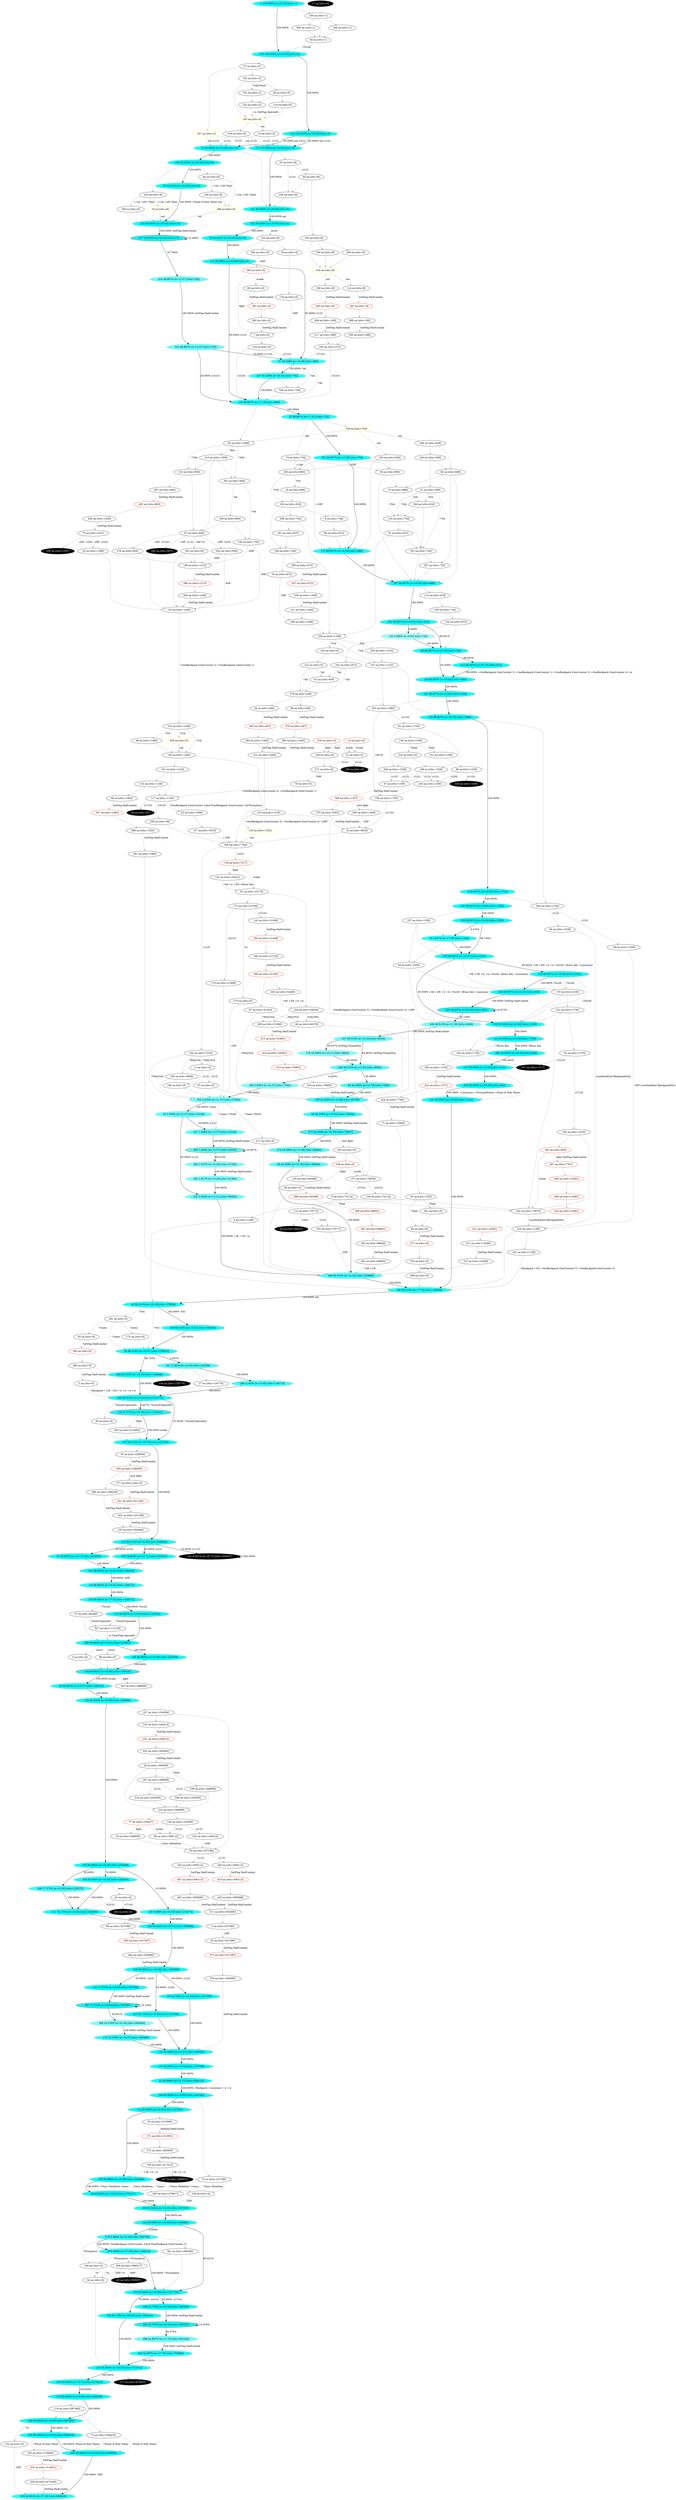 digraph g {
  "A1" [style=filled fillcolor="#00ffff"label="1 100.000% [e=20.00] [stts=1]" color=grey];
  "A2" [style=filled fillcolor="white"label="2 na [stts=0]" ];
  "A3" [style=filled fillcolor="white"label="3 na [stts=537396]" ];
  "A4" [style=filled fillcolor="white"label="4 na [stts=1248]" ];
  "A5" [style=filled fillcolor="white"label="5 na [stts=0]" ];
  "A6" [style=filled fillcolor="white"label="6 na [stts=744]" ];
  "A7" [style=filled fillcolor="white"label="7 na [stts=0]" ];
  "A8" [style=filled fillcolor="#02ffff"label="8 98.897% [e=19.83] [stts=1704]" color=grey];
  "A9" [style=filled fillcolor="white"label="9 na [stts=75114]" ];
  "A10" [style=filled fillcolor="white"label="10 na [stts=268698]" ];
  "A11" [style=filled fillcolor="white"label="11 na [stts=0]" ];
  "A12" [style=filled fillcolor="#03ffff"label="12 85.968% [e=19.75] [stts=509112]" color=grey];
  "A13" [style=filled fillcolor="white"label="13 na [stts=4]" ];
  "A14" [style=filled fillcolor="white"label="14 na [stts=0]" color=red];
  "A15" [style=filled fillcolor="white"label="15 na [stts=888]" ];
  "A16" [style=filled fillcolor="white"label="16 na [stts=1296]" ];
  "A17" [style=filled fillcolor="black"label="17 na [stts=0]" style=filled fontcolor=white];
  "A18" [style=filled fillcolor="white"label="18 na [stts=888]" ];
  "A19" [style=filled fillcolor="white"label="19 na [stts=8]" color=yellow style=filled];
  "A20" [style=filled fillcolor="#03ffff"label="20 48.257% [e=19.71] [stts=254556]" color=grey];
  "A21" [style=filled fillcolor="white"label="21 na [stts=560]" ];
  "A22" [style=filled fillcolor="white"label="22 na [stts=1008]" ];
  "A23" [style=filled fillcolor="#00ffff"label="23 50.000% [e=20.00] [stts=1736]" color=grey];
  "A24" [style=filled fillcolor="white"label="24 na [stts=282840]" ];
  "A25" [style=filled fillcolor="#00ffff"label="25 50.000% [e=20.00] [stts=8]" color=grey];
  "A27" [style=filled fillcolor="white"label="27 na [stts=134774]" ];
  "A28" [style=filled fillcolor="white"label="28 na [stts=0]" ];
  "A29" [style=filled fillcolor="#20ffff"label="29 0.489% [e=17.49] [stts=105916]" color=grey];
  "A30" [style=filled fillcolor="white"label="30 na [stts=0]" ];
  "A31" [style=filled fillcolor="white"label="31 na [stts=0]" ];
  "A32" [style=filled fillcolor="white"label="32 na [stts=6632]" ];
  "A33" [style=filled fillcolor="#1effff"label="33 98.897% [e=17.61] [stts=752]" color=grey];
  "A34" [style=filled fillcolor="white"label="34 na [stts=0]" ];
  "A35" [style=filled fillcolor="#61ffff"label="35 2.056% [e=12.37] [stts=25192]" color=grey];
  "A37" [style=filled fillcolor="white"label="37 na [stts=2]" ];
  "A38" [style=filled fillcolor="white"label="38 na [stts=960]" ];
  "A39" [style=filled fillcolor="#02ffff"label="39 34.745% [e=19.83] [stts=537396]" color=grey];
  "A40" [style=filled fillcolor="#17ffff"label="40 96.514% [e=18.13] [stts=176864]" color=grey];
  "A41" [style=filled fillcolor="white"label="41 na [stts=600]" ];
  "A42" [style=filled fillcolor="black"label="42 na [stts=66431]" style=filled fontcolor=white];
  "A43" [style=filled fillcolor="white"label="43 na [stts=0]" ];
  "A44" [style=filled fillcolor="white"label="44 na [stts=8]" ];
  "A45" [style=filled fillcolor="white"label="45 na [stts=0]" ];
  "A48" [style=filled fillcolor="white"label="48 na [stts=1368]" ];
  "A49" [style=filled fillcolor="#00ffff"label="49 85.968% [e=19.92] [stts=270617]" color=grey];
  "A50" [style=filled fillcolor="white"label="50 na [stts=1376]" ];
  "A51" [style=filled fillcolor="#33ffff"label="51 59.228% [e=15.98] [stts=800]" color=grey];
  "A52" [style=filled fillcolor="white"label="52 na [stts=672]" ];
  "A54" [style=filled fillcolor="white"label="54 na [stts=1352]" ];
  "A55" [style=filled fillcolor="#0effff"label="55 96.514% [e=18.87] [stts=155822]" color=grey];
  "A57" [style=filled fillcolor="white"label="57 na [stts=82048]" ];
  "A58" [style=filled fillcolor="white"label="58 na [stts=0]" ];
  "A59" [style=filled fillcolor="white"label="59 na [stts=537396]" ];
  "A60" [style=filled fillcolor="white"label="60 na [stts=60276]" ];
  "A61" [style=filled fillcolor="white"label="61 na [stts=1704]" ];
  "A63" [style=filled fillcolor="white"label="63 na [stts=8]" ];
  "A64" [style=filled fillcolor="white"label="64 na [stts=1200]" ];
  "A66" [style=filled fillcolor="#12ffff"label="66 86.862% [e=18.57] [stts=249125]" color=grey];
  "A67" [style=filled fillcolor="white"label="67 na [stts=936]" ];
  "A68" [style=filled fillcolor="#0affff"label="68 98.897% [e=19.18] [stts=744]" color=grey];
  "A69" [style=filled fillcolor="#54ffff"label="69 44.459% [e=13.39] [stts=86840]" color=grey];
  "A70" [style=filled fillcolor="white"label="70 na [stts=227296]" ];
  "A71" [style=filled fillcolor="white"label="71 na [stts=12600]" ];
  "A72" [style=filled fillcolor="#00ffff"label="72 50.000% [e=20.00] [stts=8]" color=grey];
  "A73" [style=filled fillcolor="white"label="73 na [stts=558416]" ];
  "A74" [style=filled fillcolor="white"label="74 na [stts=704]" ];
  "A75" [style=filled fillcolor="white"label="75 na [stts=1441]" ];
  "A76" [style=filled fillcolor="#26ffff"label="76 0.267% [e=17.00] [stts=1200]" color=grey];
  "A77" [style=filled fillcolor="white"label="77 na [stts=254557]" color=red];
  "A78" [style=filled fillcolor="#00ffff"label="78 50.000% [e=20.00] [stts=8]" color=yellow];
  "A79" [style=filled fillcolor="white"label="79 na [stts=0]" ];
  "A80" [style=filled fillcolor="white"label="80 na [stts=672]" ];
  "A81" [style=filled fillcolor="white"label="81 na [stts=23176]" ];
  "A82" [style=filled fillcolor="white"label="82 na [stts=608]" ];
  "A83" [style=filled fillcolor="#42ffff"label="83 44.459% [e=14.79] [stts=7500]" color=grey];
  "A84" [style=filled fillcolor="white"label="84 na [stts=1]" ];
  "A85" [style=filled fillcolor="black"label="85 na [stts=358507]" style=filled fontcolor=white];
  "A86" [style=filled fillcolor="white"label="86 na [stts=0]" ];
  "A87" [style=filled fillcolor="white"label="87 na [stts=31344]" ];
  "A91" [style=filled fillcolor="white"label="91 na [stts=672]" ];
  "A92" [style=filled fillcolor="white"label="92 na [stts=1080]" ];
  "A94" [style=filled fillcolor="white"label="94 na [stts=1528]" ];
  "A95" [style=filled fillcolor="white"label="95 na [stts=8]" ];
  "A96" [style=filled fillcolor="white"label="96 na [stts=1200]" ];
  "A97" [style=filled fillcolor="white"label="97 na [stts=0]" ];
  "A98" [style=filled fillcolor="white"label="98 na [stts=509112]" ];
  "A99" [style=filled fillcolor="black"label="99 na [stts=57]" style=filled fontcolor=white];
  "A100" [style=filled fillcolor="#03ffff"label="100 85.084% [e=19.74] [stts=675624]" color=grey];
  "A101" [style=filled fillcolor="white"label="101 na [stts=1152]" ];
  "A102" [style=filled fillcolor="white"label="102 na [stts=8]" ];
  "A103" [style=filled fillcolor="white"label="103 na [stts=240415]" ];
  "A104" [style=filled fillcolor="white"label="104 na [stts=75114]" ];
  "A105" [style=filled fillcolor="white"label="105 na [stts=1736]" ];
  "A106" [style=filled fillcolor="white"label="106 na [stts=864]" ];
  "A107" [style=filled fillcolor="white"label="107 na [stts=254556]" ];
  "A108" [style=filled fillcolor="white"label="108 na [stts=0]" color=red];
  "A109" [style=filled fillcolor="white"label="109 na [stts=417512]" ];
  "A110" [style=filled fillcolor="white"label="110 na [stts=0]" ];
  "A111" [style=filled fillcolor="#11ffff"label="111 78.176% [e=18.64] [stts=268698]" color=grey];
  "A112" [style=filled fillcolor="white"label="112 na [stts=70772]" ];
  "A113" [style=filled fillcolor="white"label="113 na [stts=816]" ];
  "A115" [style=filled fillcolor="#03ffff"label="115 98.897% [e=19.75] [stts=1880]" color=grey];
  "A116" [style=filled fillcolor="#28ffff"label="116 86.862% [e=16.81] [stts=226272]" color=grey];
  "A117" [style=filled fillcolor="white"label="117 na [stts=1140]" ];
  "A118" [style=filled fillcolor="#00ffff"label="118 48.897% [e=19.98] [stts=1052]" color=grey];
  "A119" [style=filled fillcolor="white"label="119 na [stts=597460]" ];
  "A120" [style=filled fillcolor="#23ffff"label="120 98.897% [e=17.19] [stts=800]" color=grey];
  "A121" [style=filled fillcolor="white"label="121 na [stts=1440]" ];
  "A122" [style=filled fillcolor="white"label="122 na [stts=0]" ];
  "A123" [style=filled fillcolor="white"label="123 na [stts=1440]" ];
  "A124" [style=filled fillcolor="#0cffff"label="124 86.862% [e=19.00] [stts=268698]" color=grey];
  "A126" [style=filled fillcolor="#00ffff"label="126 100.000% [e=20.00] [stts=2]" color=yellow];
  "A127" [style=filled fillcolor="#61ffff"label="127 46.515% [e=12.33] [stts=8504]" color=grey];
  "A128" [style=filled fillcolor="white"label="128 na [stts=254556]" ];
  "A129" [style=filled fillcolor="white"label="129 na [stts=1352]" color=yellow style=filled];
  "A130" [style=filled fillcolor="#99ffff"label="130 0.068% [e=8.00] [stts=744]" color=grey];
  "A131" [style=filled fillcolor="#00ffff"label="131 50.000% [e=20.00] [stts=1420]" color=grey];
  "A132" [style=filled fillcolor="white"label="132 na [stts=936]" ];
  "A133" [style=filled fillcolor="#12ffff"label="133 8.307% [e=18.58] [stts=124251]" color=red];
  "A134" [style=filled fillcolor="white"label="134 na [stts=744]" ];
  "A135" [style=filled fillcolor="white"label="135 na [stts=0]" ];
  "A136" [style=filled fillcolor="white"label="136 na [stts=1528]" ];
  "A137" [style=filled fillcolor="#04ffff"label="137 85.968% [e=19.65] [stts=537396]" color=grey];
  "A138" [style=filled fillcolor="white"label="138 na [stts=7217]" color=red];
  "A139" [style=filled fillcolor="white"label="139 na [stts=704]" color=yellow];
  "A140" [style=filled fillcolor="#02ffff"label="140 85.968% [e=19.80] [stts=241502]" color=grey];
  "A141" [style=filled fillcolor="#00ffff"label="141 50.000% [e=20.00] [stts=8]" color=yellow];
  "A142" [style=filled fillcolor="#00ffff"label="142 85.968% [e=19.96] [stts=458382]" color=grey];
  "A144" [style=filled fillcolor="black"label="144 na [stts=134775]" style=filled fontcolor=white];
  "A145" [style=filled fillcolor="white"label="145 na [stts=1292]" ];
  "A146" [style=filled fillcolor="white"label="146 na [stts=0]" ];
  "A148" [style=filled fillcolor="#06ffff"label="148 85.968% [e=19.47] [stts=565680]" color=grey];
  "A149" [style=filled fillcolor="white"label="149 na [stts=8]" ];
  "A150" [style=filled fillcolor="white"label="150 na [stts=816]" ];
  "A151" [style=filled fillcolor="#01ffff"label="151 98.897% [e=19.89] [stts=1528]" color=grey];
  "A152" [style=filled fillcolor="white"label="152 na [stts=10412]" ];
  "A154" [style=filled fillcolor="white"label="154 na [stts=0]" ];
  "A155" [style=filled fillcolor="white"label="155 na [stts=282840]" ];
  "A156" [style=filled fillcolor="white"label="156 na [stts=0]" ];
  "A157" [style=filled fillcolor="white"label="157 na [stts=3016]" ];
  "A158" [style=filled fillcolor="white"label="158 na [stts=1528]" ];
  "A159" [style=filled fillcolor="white"label="159 na [stts=0]" ];
  "A160" [style=filled fillcolor="white"label="160 na [stts=1]" ];
  "A161" [style=filled fillcolor="#4cffff"label="161 3.182% [e=14.03] [stts=145298]" color=grey];
  "A162" [style=filled fillcolor="white"label="162 na [stts=1216]" ];
  "A163" [style=filled fillcolor="#0cffff"label="163 86.862% [e=19.01] [stts=268698]" color=grey];
  "A164" [style=filled fillcolor="white"label="164 na [stts=744]" ];
  "A165" [style=filled fillcolor="white"label="165 na [stts=4]" color=yellow style=filled];
  "A166" [style=filled fillcolor="white"label="166 na [stts=744]" ];
  "A167" [style=filled fillcolor="white"label="167 na [stts=1108]" ];
  "A168" [style=filled fillcolor="white"label="168 na [stts=0]" ];
  "A170" [style=filled fillcolor="white"label="170 na [stts=2100]" ];
  "A171" [style=filled fillcolor="#00ffff"label="171 50.000% [e=20.00] [stts=8]" color=grey];
  "A172" [style=filled fillcolor="white"label="172 na [stts=0]" ];
  "A173" [style=filled fillcolor="white"label="173 na [stts=22764]" ];
  "A174" [style=filled fillcolor="#2affff"label="174 16.478% [e=16.67] [stts=565680]" color=grey];
  "A175" [style=filled fillcolor="#15ffff"label="175 98.897% [e=18.34] [stts=960]" color=grey];
  "A176" [style=filled fillcolor="white"label="176 na [stts=0]" ];
  "A177" [style=filled fillcolor="black"label="177 na [stts=675625]" style=filled fontcolor=white];
  "A178" [style=filled fillcolor="#7effff"label="178 16.298% [e=10.11] [stts=8002]" color=grey];
  "A179" [style=filled fillcolor="white"label="179 na [stts=21408]" ];
  "A180" [style=filled fillcolor="#05ffff"label="180 98.897% [e=19.54] [stts=1680]" color=grey];
  "A181" [style=filled fillcolor="black"label="181 9.651% [e=19.71] [stts=254557]" style=filled fontcolor=white];
  "A182" [style=filled fillcolor="white"label="182 na [stts=2]" ];
  "A183" [style=filled fillcolor="#00ffff"label="183 85.968% [e=19.99] [stts=427728]" color=grey];
  "A184" [style=filled fillcolor="white"label="184 na [stts=1024]" ];
  "A185" [style=filled fillcolor="#1dffff"label="185 96.514% [e=17.70] [stts=186849]" color=yellow style=filled];
  "A186" [style=filled fillcolor="#00ffff"label="186 86.862% [e=19.96] [stts=190918]" color=red];
  "A187" [style=filled fillcolor="white"label="187 na [stts=672]" ];
  "A188" [style=filled fillcolor="white"label="188 na [stts=8]" color=yellow];
  "A189" [style=filled fillcolor="white"label="189 na [stts=1528]" ];
  "A190" [style=filled fillcolor="white"label="190 na [stts=0]" ];
  "A191" [style=filled fillcolor="white"label="191 na [stts=744]" ];
  "A192" [style=filled fillcolor="black"label="192 na [stts=1297]" style=filled fontcolor=white];
  "A194" [style=filled fillcolor="white"label="194 na [stts=1705]" ];
  "A195" [style=filled fillcolor="white"label="195 na [stts=8]" ];
  "A197" [style=filled fillcolor="white"label="197 na [stts=1356]" ];
  "A199" [style=filled fillcolor="#37ffff"label="199 44.459% [e=15.69] [stts=83798]" color=grey];
  "A200" [style=filled fillcolor="#07ffff"label="200 96.514% [e=19.44] [stts=134774]" color=grey];
  "A201" [style=filled fillcolor="white"label="201 na [stts=0]" ];
  "A203" [style=filled fillcolor="white"label="203 na [stts=0]" ];
  "A204" [style=filled fillcolor="#00ffff"label="204 85.968% [e=19.95] [stts=507282]" color=yellow];
  "A205" [style=filled fillcolor="white"label="205 na [stts=1]" ];
  "A206" [style=filled fillcolor="white"label="206 na [stts=656]" ];
  "A207" [style=filled fillcolor="white"label="207 na [stts=268698]" ];
  "A209" [style=filled fillcolor="#39ffff"label="209 17.372% [e=15.50] [stts=226272]" color=grey];
  "A210" [style=filled fillcolor="white"label="210 na [stts=1008]" ];
  "A211" [style=filled fillcolor="#00ffff"label="211 50.000% [e=20.00] [stts=8]" color=grey];
  "A212" [style=filled fillcolor="white"label="212 na [stts=0]" ];
  "A213" [style=filled fillcolor="#10ffff"label="213 48.897% [e=18.74] [stts=672]" color=grey];
  "A214" [style=filled fillcolor="white"label="214 na [stts=1140]" ];
  "A215" [style=filled fillcolor="#02ffff"label="215 85.084% [e=19.84] [stts=636504]" color=grey];
  "A216" [style=filled fillcolor="white"label="216 na [stts=0]" ];
  "A217" [style=filled fillcolor="white"label="217 na [stts=288]" ];
  "A218" [style=filled fillcolor="white"label="218 na [stts=254556]" ];
  "A219" [style=filled fillcolor="white"label="219 na [stts=1188]" ];
  "A220" [style=filled fillcolor="#2cffff"label="220 8.686% [e=16.50] [stts=214174]" color=grey];
  "A221" [style=filled fillcolor="white"label="221 na [stts=1736]" ];
  "A222" [style=filled fillcolor="white"label="222 na [stts=2]" ];
  "A223" [style=filled fillcolor="white"label="223 na [stts=268698]" ];
  "A224" [style=filled fillcolor="white"label="224 na [stts=54924]" ];
  "A225" [style=filled fillcolor="#05ffff"label="225 96.514% [e=19.59] [stts=268698]" color=grey];
  "A226" [style=filled fillcolor="white"label="226 na [stts=608]" ];
  "A227" [style=filled fillcolor="#2cffff"label="227 59.228% [e=16.52] [stts=752]" color=grey];
  "A228" [style=filled fillcolor="#00ffff"label="228 50.000% [e=20.00] [stts=2100]" color=grey];
  "A229" [style=filled fillcolor="#1cffff"label="229 24.907% [e=17.74] [stts=753864]" color=grey];
  "A230" [style=filled fillcolor="white"label="230 na [stts=32400]" ];
  "A231" [style=filled fillcolor="#61ffff"label="231 2.055% [e=12.31] [stts=39262]" color=grey];
  "A232" [style=filled fillcolor="white"label="232 na [stts=672]" ];
  "A234" [style=filled fillcolor="white"label="234 na [stts=1356]" ];
  "A235" [style=filled fillcolor="#05ffff"label="235 85.084% [e=19.57] [stts=714744]" color=grey];
  "A236" [style=filled fillcolor="white"label="236 na [stts=792]" ];
  "A237" [style=filled fillcolor="white"label="237 na [stts=14280]" ];
  "A238" [style=filled fillcolor="white"label="238 na [stts=268698]" ];
  "A239" [style=filled fillcolor="white"label="239 na [stts=8]" ];
  "A240" [style=filled fillcolor="white"label="240 na [stts=1704]" ];
  "A241" [style=filled fillcolor="#04ffff"label="241 98.897% [e=19.66] [stts=1504]" color=grey];
  "A242" [style=filled fillcolor="black"label="242 na [stts=937]" style=filled fontcolor=white];
  "A243" [style=filled fillcolor="white"label="243 na [stts=268698]" ];
  "A244" [style=filled fillcolor="white"label="244 na [stts=7216]" ];
  "A245" [style=filled fillcolor="#50ffff"label="245 46.515% [e=13.65] [stts=8002]" color=grey];
  "A246" [style=filled fillcolor="white"label="246 na [stts=386517]" ];
  "A247" [style=filled fillcolor="white"label="247 na [stts=2]" color=yellow];
  "A248" [style=filled fillcolor="white"label="248 na [stts=1368]" ];
  "A249" [style=filled fillcolor="#06ffff"label="249 86.862% [e=19.48] [stts=565680]" color=grey];
  "A250" [style=filled fillcolor="white"label="250 na [stts=6668]" ];
  "A251" [style=filled fillcolor="#19ffff"label="251 98.897% [e=17.99] [stts=704]" color=grey];
  "A252" [style=filled fillcolor="#0dffff"label="252 98.897% [e=18.93] [stts=816]" color=grey];
  "A253" [style=filled fillcolor="#00ffff"label="253 50.000% [e=20.00] [stts=8]" color=grey];
  "A254" [style=filled fillcolor="white"label="254 na [stts=1296]" ];
  "A255" [style=filled fillcolor="#01ffff"label="255 86.862% [e=19.90] [stts=205059]" color=grey];
  "A256" [style=filled fillcolor="white"label="256 na [stts=56]" ];
  "A257" [style=filled fillcolor="#00ffff"label="257 50.000% [e=20.00] [stts=416]" color=grey];
  "A258" [style=filled fillcolor="#01ffff"label="258 85.968% [e=19.89] [stts=563880]" color=grey];
  "A259" [style=filled fillcolor="white"label="259 na [stts=8]" ];
  "A261" [style=filled fillcolor="white"label="261 na [stts=86840]" ];
  "A262" [style=filled fillcolor="black"label="262 na [stts=0]" style=filled fontcolor=white];
  "A263" [style=filled fillcolor="white"label="263 na [stts=936]" ];
  "A264" [style=filled fillcolor="white"label="264 na [stts=816]" ];
  "A265" [style=filled fillcolor="white"label="265 na [stts=214092]" ];
  "A266" [style=filled fillcolor="white"label="266 na [stts=8]" ];
  "A267" [style=filled fillcolor="black"label="267 na [stts=1377]" style=filled fontcolor=white];
  "A268" [style=filled fillcolor="#00ffff"label="268 98.897% [e=19.97] [stts=1200]" color=grey];
  "A269" [style=filled fillcolor="white"label="269 na [stts=0]" color=yellow style=filled];
  "A270" [style=filled fillcolor="#2cffff"label="270 0.489% [e=16.49] [stts=426794]" color=grey];
  "A271" [style=filled fillcolor="white"label="271 na [stts=79456]" ];
  "A272" [style=filled fillcolor="white"label="272 na [stts=0]" ];
  "A273" [style=filled fillcolor="#00ffff"label="273 100.000% [e=20.00] [stts=2]" color=grey];
  "A274" [style=filled fillcolor="#01ffff"label="274 85.084% [e=19.91] [stts=558416]" color=grey];
  "A275" [style=filled fillcolor="white"label="275 na [stts=0]" ];
  "A276" [style=filled fillcolor="white"label="276 na [stts=528]" ];
  "A278" [style=filled fillcolor="white"label="278 na [stts=936]" ];
  "A279" [style=filled fillcolor="#0fffff"label="279 86.862% [e=18.81] [stts=144224]" color=grey];
  "A280" [style=filled fillcolor="#7cffff"label="280 1.027% [e=10.26] [stts=41384]" color=grey];
  "A281" [style=filled fillcolor="white"label="281 na [stts=1584]" ];
  "A282" [style=filled fillcolor="#00ffff"label="282 50.000% [e=20.00] [stts=628]" color=grey];
  "A283" [style=filled fillcolor="#00ffff"label="283 85.084% [e=19.94] [stts=204552]" color=grey];
  "A284" [style=filled fillcolor="white"label="284 na [stts=0]" ];
  "A286" [style=filled fillcolor="#08ffff"label="286 93.332% [e=19.34] [stts=145298]" color=grey];
  "A288" [style=filled fillcolor="white"label="288 na [stts=744]" ];
  "A289" [style=filled fillcolor="#02ffff"label="289 86.862% [e=19.81] [stts=219201]" color=grey];
  "A290" [style=filled fillcolor="#00ffff"label="290 50.000% [e=20.00] [stts=8]" color=grey];
  "A291" [style=filled fillcolor="white"label="291 na [stts=0]" ];
  "A292" [style=filled fillcolor="white"label="292 na [stts=0]" ];
  "A293" [style=filled fillcolor="white"label="293 na [stts=960]" ];
  "A294" [style=filled fillcolor="#3fffff"label="294 3.182% [e=15.03] [stts=134774]" color=grey];
  "A295" [style=filled fillcolor="white"label="295 na [stts=288]" ];
  "A296" [style=filled fillcolor="#01ffff"label="296 85.084% [e=19.88] [stts=597460]" color=grey];
  "A297" [style=filled fillcolor="#11ffff"label="297 98.897% [e=18.65] [stts=888]" color=grey];
  "A298" [style=filled fillcolor="white"label="298 na [stts=0]" ];
  "A300" [style=filled fillcolor="#03ffff"label="300 38.606% [e=19.71] [stts=254556]" color=grey];
  "A301" [style=filled fillcolor="white"label="301 na [stts=936]" ];
  "A302" [style=filled fillcolor="#00ffff"label="302 50.000% [e=20.00] [stts=382]" color=grey];
  "A303" [style=filled fillcolor="white"label="303 na [stts=70772]" ];
  "A304" [style=filled fillcolor="white"label="304 na [stts=1528]" ];
  "A305" [style=filled fillcolor="white"label="305 na [stts=270617]" ];
  "A306" [style=filled fillcolor="white"label="306 na [stts=1]" ];
  "A307" [style=filled fillcolor="#05ffff"label="307 96.514% [e=19.54] [stts=421748]" color=grey];
  "A309" [style=filled fillcolor="white"label="309 na [stts=7764]" ];
  "A311" [style=filled fillcolor="white"label="311 na [stts=565680]" ];
  "A312" [style=filled fillcolor="#65ffff"label="312 48.897% [e=12.07] [stts=576]" color=grey];
  "A313" [style=filled fillcolor="white"label="313 na [stts=1356]" ];
  "A314" [style=filled fillcolor="#01ffff"label="314 85.968% [e=19.85] [stts=227296]" color=grey];
  "A315" [style=filled fillcolor="white"label="315 na [stts=1444]" ];
  "A316" [style=filled fillcolor="white"label="316 na [stts=0]" color=red];
  "A317" [style=filled fillcolor="white"label="317 na [stts=0]" ];
  "A318" [style=filled fillcolor="#1bffff"label="318 86.862% [e=17.81] [stts=226272]" color=grey];
  "A319" [style=filled fillcolor="white"label="319 na [stts=4]" ];
  "A320" [style=filled fillcolor="#00ffff"label="320 98.897% [e=19.94] [stts=1356]" color=grey];
  "A321" [style=filled fillcolor="white"label="321 na [stts=1440]" ];
  "A322" [style=filled fillcolor="white"label="322 na [stts=1216]" ];
  "A323" [style=filled fillcolor="#02ffff"label="323 34.745% [e=19.83] [stts=537396]" color=grey];
  "A324" [style=filled fillcolor="white"label="324 na [stts=8]" color=yellow];
  "A326" [style=filled fillcolor="white"label="326 na [stts=1224]" ];
  "A327" [style=filled fillcolor="white"label="327 na [stts=113136]" ];
  "A328" [style=filled fillcolor="white"label="328 na [stts=704]" ];
  "A329" [style=filled fillcolor="black"label="329 na [stts=0]" style=filled fontcolor=white];
  "A330" [style=filled fillcolor="white"label="330 na [stts=656]" ];
  "A331" [style=filled fillcolor="white"label="331 na [stts=672]" ];
  "A332" [style=filled fillcolor="white"label="332 na [stts=2]" ];
  "A333" [style=filled fillcolor="#06ffff"label="333 86.862% [e=19.50] [stts=254556]" color=grey];
  "A334" [style=filled fillcolor="black"label="334 na [stts=1049]" style=filled fontcolor=white];
  "A335" [style=filled fillcolor="#6effff"label="335 2.056% [e=11.37] [stts=27050]" color=grey];
  "A336" [style=filled fillcolor="white"label="336 na [stts=254556]" ];
  "A337" [style=filled fillcolor="white"label="337 na [stts=792]" ];
  "A338" [style=filled fillcolor="#00ffff"label="338 60.178% [e=20.00] [stts=395206]" color=grey];
  "A339" [style=filled fillcolor="white"label="339 na [stts=0]" ];
  "A340" [style=filled fillcolor="white"label="340 na [stts=1409]" ];
  "A341" [style=filled fillcolor="#02ffff"label="341 86.862% [e=19.81] [stts=240415]" color=grey];
  "A342" [style=filled fillcolor="white"label="342 na [stts=73870]" ];
  "A343" [style=filled fillcolor="white"label="343 na [stts=1880]" ];
  "A344" [style=filled fillcolor="#12ffff"label="344 60.804% [e=18.59] [stts=282840]" color=grey];
  "A345" [style=filled fillcolor="white"label="345 na [stts=272]" ];
  "A346" [style=filled fillcolor="#7affff"label="346 2.056% [e=10.37] [stts=7500]" color=grey];
  "A347" [style=filled fillcolor="black"label="347 na [stts=394831]" style=filled fontcolor=white];
  "A348" [style=filled fillcolor="#48ffff"label="348 46.514% [e=14.30] [stts=193866]" color=grey];
  "A349" [style=filled fillcolor="#12ffff"label="349 96.514% [e=18.52] [stts=166366]" color=grey];
  "A350" [style=filled fillcolor="#24ffff"label="350 40.941% [e=37.28] [stts=680616]" color=grey];
  "A360" [style=filled fillcolor="white"label="360 na [stts=31345]" color=red];
  "A361" [style=filled fillcolor="white"label="361 na [stts=289290]" ];
  "A362" [style=filled fillcolor="white"label="362 na [stts=0]" color=red];
  "A26" [style=filled fillcolor="white"label="26 na [stts=456]" ];
  "A363" [style=filled fillcolor="white"label="363 na [stts=457]" color=red];
  "A364" [style=filled fillcolor="white"label="364 na [stts=1440]" ];
  "A36" [style=filled fillcolor="white"label="36 na [stts=238364]" ];
  "A365" [style=filled fillcolor="white"label="365 na [stts=238365]" color=red];
  "A366" [style=filled fillcolor="white"label="366 na [stts=280348]" ];
  "A46" [style=filled fillcolor="white"label="46 na [stts=1064]" ];
  "A367" [style=filled fillcolor="white"label="367 na [stts=1065]" color=red];
  "A368" [style=filled fillcolor="white"label="368 na [stts=1520]" ];
  "A47" [style=filled fillcolor="white"label="47 na [stts=1356]" ];
  "A369" [style=filled fillcolor="white"label="369 na [stts=1357]" color=red];
  "A370" [style=filled fillcolor="white"label="370 na [stts=3452]" ];
  "A53" [style=filled fillcolor="white"label="53 na [stts=213090]" ];
  "A371" [style=filled fillcolor="white"label="371 na [stts=213091]" color=red];
  "A372" [style=filled fillcolor="white"label="372 na [stts=285000]" ];
  "A56" [style=filled fillcolor="#2cffff"label="56 44.459% [e=16.55] [stts=79456]" color=grey];
  "A373" [style=filled fillcolor="#2cffff"label="373 44.459% [e=16.55] [stts=79457]" color=red];
  "A374" [style=filled fillcolor="#54ffff"label="374 44.459% [e=13.38] [stts=86840]" color=grey];
  "A62" [style=filled fillcolor="white"label="62 na [stts=537396]" ];
  "A375" [style=filled fillcolor="white"label="375 na [stts=537397]" color=red];
  "A376" [style=filled fillcolor="white"label="376 na [stts=565680]" ];
  "A65" [style=filled fillcolor="white"label="65 na [stts=0]" ];
  "A377" [style=filled fillcolor="white"label="377 na [stts=0]" color=red];
  "A378" [style=filled fillcolor="white"label="378 na [stts=0]" ];
  "A88" [style=filled fillcolor="white"label="88 na [stts=456]" ];
  "A379" [style=filled fillcolor="white"label="379 na [stts=457]" color=red];
  "A380" [style=filled fillcolor="white"label="380 na [stts=1440]" ];
  "A89" [style=filled fillcolor="white"label="89 na [stts=0]" ];
  "A381" [style=filled fillcolor="white"label="381 na [stts=0]" color=red];
  "A382" [style=filled fillcolor="white"label="382 na [stts=0]" ];
  "A90" [style=filled fillcolor="white"label="90 na [stts=537396]" ];
  "A383" [style=filled fillcolor="white"label="383 na [stts=537397]" color=red];
  "A384" [style=filled fillcolor="white"label="384 na [stts=565680]" ];
  "A93" [style=filled fillcolor="white"label="93 na [stts=0]" ];
  "A385" [style=filled fillcolor="white"label="385 na [stts=0]" color=red];
  "A386" [style=filled fillcolor="white"label="386 na [stts=0]" ];
  "A114" [style=filled fillcolor="white"label="114 na [stts=8]" ];
  "A387" [style=filled fillcolor="white"label="387 na [stts=9]" color=red];
  "A388" [style=filled fillcolor="white"label="388 na [stts=160]" ];
  "A125" [style=filled fillcolor="white"label="125 na [stts=82498]" ];
  "A389" [style=filled fillcolor="white"label="389 na [stts=82499]" color=red];
  "A390" [style=filled fillcolor="white"label="390 na [stts=86841]" color=red];
  "A391" [style=filled fillcolor="white"label="391 na [stts=86841]" color=red];
  "A392" [style=filled fillcolor="white"label="392 na [stts=86840]" ];
  "A143" [style=filled fillcolor="white"label="143 na [stts=21408]" ];
  "A393" [style=filled fillcolor="white"label="393 na [stts=21409]" color=red];
  "A394" [style=filled fillcolor="white"label="394 na [stts=27120]" ];
  "A147" [style=filled fillcolor="#54ffff"label="147 1.028% [e=13.37] [stts=23334]" color=grey];
  "A395" [style=filled fillcolor="#54ffff"label="395 1.028% [e=13.37] [stts=23335]" color=red];
  "A396" [style=filled fillcolor="#7cffff"label="396 1.027% [e=10.26] [stts=37160]" color=grey];
  "A153" [style=filled fillcolor="#02ffff"label="153 17.372% [e=19.83] [stts=537396]" color=grey];
  "A397" [style=filled fillcolor="#02ffff"label="397 17.372% [e=19.83] [stts=537397]" color=red];
  "A398" [style=filled fillcolor="#7bffff"label="398 16.478% [e=10.34] [stts=565680]" color=grey];
  "A169" [style=filled fillcolor="white"label="169 na [stts=1312]" ];
  "A399" [style=filled fillcolor="white"label="399 na [stts=1313]" color=red];
  "A400" [style=filled fillcolor="white"label="400 na [stts=1440]" ];
  "A193" [style=filled fillcolor="white"label="193 na [stts=509112]" ];
  "A401" [style=filled fillcolor="white"label="401 na [stts=509113]" color=red];
  "A402" [style=filled fillcolor="white"label="402 na [stts=565680]" ];
  "A196" [style=filled fillcolor="white"label="196 na [stts=8]" ];
  "A403" [style=filled fillcolor="white"label="403 na [stts=9]" color=red];
  "A404" [style=filled fillcolor="white"label="404 na [stts=160]" ];
  "A198" [style=filled fillcolor="#00ffff"label="198 25.790% [e=20.00] [stts=395206]" color=grey];
  "A405" [style=filled fillcolor="#00ffff"label="405 25.790% [e=20.00] [stts=395207]" color=red];
  "A406" [style=filled fillcolor="#69ffff"label="406 24.907% [e=11.72] [stts=651240]" color=grey];
  "A202" [style=filled fillcolor="white"label="202 na [stts=919]" color=red];
  "A407" [style=filled fillcolor="white"label="407 na [stts=7761]" color=red];
  "A408" [style=filled fillcolor="white"label="408 na [stts=14281]" color=red];
  "A409" [style=filled fillcolor="white"label="409 na [stts=14281]" color=red];
  "A410" [style=filled fillcolor="white"label="410 na [stts=14281]" color=red];
  "A411" [style=filled fillcolor="white"label="411 na [stts=14281]" color=red];
  "A412" [style=filled fillcolor="white"label="412 na [stts=14280]" ];
  "A208" [style=filled fillcolor="white"label="208 na [stts=51960]" ];
  "A413" [style=filled fillcolor="white"label="413 na [stts=51961]" color=red];
  "A414" [style=filled fillcolor="white"label="414 na [stts=59281]" color=red];
  "A415" [style=filled fillcolor="white"label="415 na [stts=76801]" color=red];
  "A416" [style=filled fillcolor="white"label="416 na [stts=76800]" ];
  "A233" [style=filled fillcolor="#00ffff"label="233 50.000% [e=20.00] [stts=16]" color=grey];
  "A417" [style=filled fillcolor="#00ffff"label="417 50.000% [e=20.00] [stts=17]" color=red];
  "A418" [style=filled fillcolor="#65ffff"label="418 48.897% [e=12.07] [stts=320]" color=grey];
  "A260" [style=filled fillcolor="white"label="260 na [stts=509112]" ];
  "A419" [style=filled fillcolor="white"label="419 na [stts=509113]" color=red];
  "A420" [style=filled fillcolor="white"label="420 na [stts=565680]" ];
  "A277" [style=filled fillcolor="white"label="277 na [stts=226112]" ];
  "A421" [style=filled fillcolor="white"label="421 na [stts=251193]" color=red];
  "A422" [style=filled fillcolor="white"label="422 na [stts=251256]" ];
  "A285" [style=filled fillcolor="white"label="285 na [stts=1376]" ];
  "A423" [style=filled fillcolor="white"label="423 na [stts=1377]" color=red];
  "A424" [style=filled fillcolor="white"label="424 na [stts=7760]" ];
  "A287" [style=filled fillcolor="white"label="287 na [stts=864]" ];
  "A425" [style=filled fillcolor="white"label="425 na [stts=865]" color=red];
  "A426" [style=filled fillcolor="white"label="426 na [stts=1440]" ];
  "A299" [style=filled fillcolor="white"label="299 na [stts=672]" ];
  "A427" [style=filled fillcolor="white"label="427 na [stts=673]" color=red];
  "A428" [style=filled fillcolor="white"label="428 na [stts=1440]" ];
  "A308" [style=filled fillcolor="#00ffff"label="308 48.897% [e=20.00] [stts=840]" color=grey];
  "A429" [style=filled fillcolor="#00ffff"label="429 48.897% [e=20.00] [stts=841]" color=red];
  "A430" [style=filled fillcolor="#6effff"label="430 46.515% [e=11.30] [stts=4240]" color=grey];
  "A310" [style=filled fillcolor="white"label="310 na [stts=240414]" ];
  "A431" [style=filled fillcolor="white"label="431 na [stts=240415]" color=red];
  "A432" [style=filled fillcolor="white"label="432 na [stts=282840]" ];
  "A325" [style=filled fillcolor="white"label="325 na [stts=314820]" ];
  "A433" [style=filled fillcolor="white"label="433 na [stts=314821]" color=red];
  "A434" [style=filled fillcolor="white"label="434 na [stts=475200]" ];
  A1 -> A160 [label="" color=darkgrey];
  A2 -> A200 [label=" +Backpack +12$ +2M +w +w +w +w" color=darkgrey];
  A3 -> A62 [label=" -1HP" color=darkgrey];
  A4 -> A40 [label="" color=darkgrey];
  A5 -> A186 [label="" color=darkgrey];
  A6 -> A80 [label="" color=darkgrey];
  A6 -> A175 [label="" color=darkgrey];
  A7 -> A154 [label="" color=darkgrey];
  A8 -> A240 [label="" color=darkgrey];
  A9 -> A112 [label="" color=darkgrey];
  A9 -> A342 [label="" color=darkgrey];
  A10 -> A59 [label=" +Onyx Medallion" color=darkgrey];
  A11 -> A97 [label=" r(1/2)" color=darkgrey];
  A11 -> A190 [label=" r(1/2)" color=darkgrey];
  A13 -> A25 [label=" r(1/2)" color=darkgrey];
  A13 -> A171 [label=" r(1/2)" color=darkgrey];
  A14 -> A31 [label=" evade" color=darkgrey];
  A14 -> A146 [label=" fight" color=darkgrey];
  A15 -> A134 [label=" !?trk" color=darkgrey];
  A15 -> A264 [label=" ?trk" color=darkgrey];
  A16 -> A123 [label="" color=darkgrey];
  A16 -> A169 [label="" color=darkgrey];
  A18 -> A150 [label="" color=darkgrey];
  A19 -> A233 [label=" eat" color=darkgrey];
  A21 -> A134 [label=" !?trk" color=darkgrey];
  A21 -> A191 [label=" !?trk" color=darkgrey];
  A21 -> A264 [label=" ?trk" color=darkgrey];
  A22 -> A157 [label="" color=darkgrey];
  A23 -> A105 [label=" !?Brass Key" color=darkgrey];
  A24 -> A207 [label="" color=darkgrey];
  A24 -> A223 [label="" color=darkgrey];
  A24 -> A238 [label=" ?heal" color=darkgrey];
  A25 -> A141 [label="" color=darkgrey];
  A26 -> A363 [label=" SetFlag HadCombat" color=darkgrey];
  A27 -> A200 [label="" color=darkgrey];
  A28 -> A348 [label="" color=darkgrey];
  A29 -> A168 [label=" ?Firesphere" color=darkgrey];
  A29 -> A246 [label=" !?Firesphere" color=darkgrey];
  A30 -> A176 [label="" color=darkgrey];
  A31 -> A272 [label=" r(1/2)" color=darkgrey];
  A31 -> A329 [label=" r(1/2)" color=darkgrey];
  A32 -> A309 [label="" color=darkgrey];
  A33 -> A74 [label="" color=darkgrey];
  A33 -> A139 [label="" color=darkgrey];
  A34 -> A183 [label="" color=darkgrey];
  A34 -> A235 [label="" color=darkgrey];
  A36 -> A365 [label=" SetFlag HadCombat" color=darkgrey];
  A37 -> A182 [label="" color=darkgrey];
  A37 -> A247 [label="" color=darkgrey];
  A38 -> A15 [label="" color=darkgrey];
  A38 -> A297 [label="" color=darkgrey];
  A40 -> A55 [label=" !?trk" color=darkgrey];
  A40 -> A291 [label=" !?trk" color=darkgrey];
  A41 -> A276 [label="" color=darkgrey];
  A43 -> A111 [label="  r(3/10)" color=darkgrey];
  A43 -> A262 [label="  r(7/10)" color=darkgrey];
  A44 -> A149 [label=" +12$ +2M ?heal" color=darkgrey];
  A44 -> A188 [label=" +12$ +2M !?heal" color=darkgrey];
  A45 -> A307 [label="" color=darkgrey];
  A46 -> A367 [label=" SetFlag HadCombat" color=darkgrey];
  A47 -> A369 [label=" SetFlag HadCombat" color=darkgrey];
  A48 -> A145 [label="" color=darkgrey];
  A50 -> A184 [label=" r(7/10)" color=darkgrey];
  A50 -> A267 [label=" r(3/10)" color=darkgrey];
  A51 -> A120 [label=" !?ak" color=darkgrey];
  A51 -> A328 [label=" !?ak" color=darkgrey];
  A52 -> A248 [label=" -1HP" color=darkgrey];
  A53 -> A371 [label=" SetFlag HadCombat" color=darkgrey];
  A54 -> A4 [label=" ?heal" color=darkgrey];
  A54 -> A65 [label=" !?heal" color=darkgrey];
  A54 -> A201 [label=" !?heal" color=darkgrey];
  A57 -> A289 [label=" " color=darkgrey];
  A57 -> A327 [label=" ?w&&f:Special01" color=darkgrey];
  A58 -> A110 [label="" color=darkgrey];
  A58 -> A222 [label="" color=darkgrey];
  A59 -> A193 [label=" r(1/2)" color=darkgrey];
  A59 -> A260 [label=" r(1/2)" color=darkgrey];
  A60 -> A199 [label="" color=darkgrey];
  A61 -> A136 [label="" color=darkgrey];
  A61 -> A189 [label="" color=darkgrey];
  A61 -> A304 [label="" color=darkgrey];
  A62 -> A375 [label=" SetFlag HadCombat" color=darkgrey];
  A63 -> A95 [label=" r(1/2)" color=darkgrey];
  A63 -> A259 [label=" r(1/2)" color=darkgrey];
  A64 -> A170 [label="" color=darkgrey];
  A64 -> A228 [label="" color=darkgrey];
  A65 -> A377 [label=" SetFlag HadCombat" color=darkgrey];
  A67 -> A242 [label=" -1HP  r(1/2)" color=darkgrey];
  A67 -> A263 [label=" -1HP  r(2/5)" color=darkgrey];
  A67 -> A278 [label=" -1HP  r(1/10)" color=darkgrey];
  A67 -> A292 [label=" -1HP ?w" color=darkgrey];
  A69 -> A125 [label="" color=darkgrey];
  A70 -> A49 [label=" ?camo" color=darkgrey];
  A70 -> A159 [label=" " color=darkgrey];
  A70 -> A305 [label=" ?Onyx Medallion" color=darkgrey];
  A71 -> A348 [label="" color=darkgrey];
  A73 -> A283 [label=" ?Flask of Holy Water" color=darkgrey];
  A73 -> A325 [label=" !?Flask of Holy Water" color=darkgrey];
  A74 -> A38 [label=" +1HP" color=darkgrey];
  A74 -> A175 [label=" +1HP" color=darkgrey];
  A74 -> A293 [label=" +1HP" color=darkgrey];
  A75 -> A16 [label=" -2HP  r(2/5)" color=darkgrey];
  A75 -> A192 [label=" -2HP  r(3/5)" color=darkgrey];
  A76 -> A64 [label="" color=darkgrey];
  A77 -> A10 [label=" fight" color=darkgrey];
  A77 -> A98 [label=" evade" color=darkgrey];
  A79 -> A117 [label=" +GenBackpack (GenCounter 2) +GenBackpack (GenCounter 1)" color=darkgrey];
  A80 -> A175 [label="" color=darkgrey];
  A81 -> A173 [label="" color=darkgrey];
  A81 -> A224 [label="" color=darkgrey];
  A82 -> A15 [label="" color=darkgrey];
  A82 -> A297 [label="" color=darkgrey];
  A82 -> A337 [label="" color=darkgrey];
  A84 -> A273 [label=" +Scroll" color=darkgrey];
  A86 -> A186 [label="" color=darkgrey];
  A87 -> A60 [label=" ?6th||?trk" color=darkgrey];
  A87 -> A199 [label=" !?6th||?trk" color=darkgrey];
  A87 -> A208 [label=" !?6th||?trk" color=darkgrey];
  A88 -> A379 [label=" SetFlag HadCombat" color=darkgrey];
  A89 -> A381 [label=" SetFlag HadCombat" color=darkgrey];
  A90 -> A383 [label=" SetFlag HadCombat" color=darkgrey];
  A91 -> A191 [label="" color=darkgrey];
  A91 -> A254 [label="" color=darkgrey];
  A92 -> A132 [label=" !?6th" color=darkgrey];
  A92 -> A210 [label=" ?6th" color=darkgrey];
  A92 -> A301 [label=" !?6th" color=darkgrey];
  A93 -> A385 [label=" SetFlag HadCombat" color=darkgrey];
  A94 -> A219 [label=" LoseItemKind [BackpackSlot]" color=darkgrey];
  A95 -> A195 [label="" color=darkgrey];
  A95 -> A259 [label="" color=darkgrey];
  A96 -> A47 [label=" r(1/2)" color=darkgrey];
  A96 -> A234 [label=" r(2/5)" color=darkgrey];
  A96 -> A334 [label=" r(1/10)" color=darkgrey];
  A97 -> A199 [label="" color=darkgrey];
  A98 -> A59 [label="" color=darkgrey];
  A101 -> A115 [label="" color=darkgrey];
  A101 -> A343 [label="" color=darkgrey];
  A102 -> A19 [label=" +12$ +2M ?heal" color=darkgrey];
  A102 -> A339 [label=" +12$ +2M !?heal" color=darkgrey];
  A103 -> A59 [label=" -4HP" color=darkgrey];
  A104 -> A303 [label="" color=darkgrey];
  A104 -> A342 [label="" color=darkgrey];
  A105 -> A267 [label="" color=darkgrey];
  A105 -> A285 [label="" color=darkgrey];
  A106 -> A67 [label="" color=darkgrey];
  A106 -> A236 [label="" color=darkgrey];
  A107 -> A59 [label="" color=darkgrey];
  A107 -> A310 [label="" color=darkgrey];
  A108 -> A28 [label=" fight" color=darkgrey];
  A108 -> A271 [label=" evade" color=darkgrey];
  A109 -> A258 [label=" +3$ +w +w" color=darkgrey];
  A109 -> A347 [label=" +3$ +w +w" color=darkgrey];
  A110 -> A165 [label="" color=darkgrey];
  A111 -> A90 [label="" color=darkgrey];
  A112 -> A42 [label="  r(4/5)" color=darkgrey];
  A112 -> A303 [label="  r(1/5)" color=darkgrey];
  A113 -> A166 [label="" color=darkgrey];
  A114 -> A387 [label=" SetFlag HadCombat" color=darkgrey];
  A115 -> A240 [label="" color=darkgrey];
  A117 -> A22 [label=" ?GenBackpack (GenCounter 2)&&?GenBackpack (GenCounter 1)||?Firesphere" color=darkgrey];
  A117 -> A99 [label="  r(7/10)" color=darkgrey];
  A117 -> A256 [label="  r(3/10)" color=darkgrey];
  A118 -> A170 [label=" !?Scroll" color=darkgrey];
  A118 -> A228 [label=" !?Scroll" color=darkgrey];
  A119 -> A73 [label="" color=darkgrey];
  A119 -> A296 [label="" color=darkgrey];
  A120 -> A92 [label="" color=darkgrey];
  A121 -> A248 [label="" color=darkgrey];
  A122 -> A350 [label=" -1HP " color=darkgrey];
  A123 -> A315 [label=" +GenBackpack (GenCounter 2) +GenBackpack (GenCounter 1)" color=darkgrey];
  A124 -> A107 [label="" color=darkgrey];
  A125 -> A389 [label=" SetFlag HadCombat" color=darkgrey];
  A128 -> A98 [label="  r(1/2)" color=darkgrey];
  A128 -> A103 [label="  r(1/2)" color=darkgrey];
  A129 -> A309 [label=" eat" color=darkgrey];
  A130 -> A331 [label="" color=darkgrey];
  A132 -> A67 [label="" color=darkgrey];
  A132 -> A287 [label="" color=darkgrey];
  A133 -> A265 [label=" fight" color=darkgrey];
  A134 -> A91 [label="" color=darkgrey];
  A134 -> A191 [label="" color=darkgrey];
  A135 -> A30 [label="" color=darkgrey];
  A135 -> A211 [label="" color=darkgrey];
  A135 -> A284 [label="" color=darkgrey];
  A136 -> A216 [label=" !?heal" color=darkgrey];
  A136 -> A313 [label=" ?heal" color=darkgrey];
  A138 -> A81 [label=" evade" color=darkgrey];
  A138 -> A152 [label=" fight" color=darkgrey];
  A139 -> A92 [label=" eat" color=darkgrey];
  A139 -> A206 [label=" eat" color=darkgrey];
  A139 -> A330 [label=" eat" color=darkgrey];
  A140 -> A70 [label="" color=darkgrey];
  A143 -> A393 [label=" SetFlag HadCombat" color=darkgrey];
  A145 -> A162 [label="" color=darkgrey];
  A145 -> A322 [label="" color=darkgrey];
  A146 -> A272 [label="" color=darkgrey];
  A149 -> A188 [label="" color=darkgrey];
  A150 -> A6 [label="" color=darkgrey];
  A150 -> A164 [label="" color=darkgrey];
  A150 -> A288 [label="" color=darkgrey];
  A151 -> A197 [label="" color=darkgrey];
  A152 -> A81 [label=" +6$ +w +2M +Brass Key" color=darkgrey];
  A154 -> A51 [label=" r(7/10)" color=darkgrey];
  A154 -> A120 [label=" r(3/10)" color=darkgrey];
  A155 -> A225 [label="" color=darkgrey];
  A156 -> A101 [label="" color=darkgrey];
  A156 -> A212 [label="" color=darkgrey];
  A157 -> A309 [label=" +1HP" color=darkgrey];
  A158 -> A219 [label=" -3HP LoseItemKind [BackpackSlot]" color=darkgrey];
  A159 -> A204 [label=" -2HP" color=darkgrey];
  A160 -> A84 [label="" color=darkgrey];
  A160 -> A205 [label="" color=darkgrey];
  A160 -> A306 [label="" color=darkgrey];
  A161 -> A27 [label="" color=darkgrey];
  A161 -> A144 [label="" color=darkgrey];
  A162 -> A117 [label="" color=darkgrey];
  A162 -> A214 [label="" color=darkgrey];
  A164 -> A52 [label="" color=darkgrey];
  A164 -> A299 [label="" color=darkgrey];
  A165 -> A13 [label=" eat" color=darkgrey];
  A165 -> A319 [label="" color=darkgrey];
  A166 -> A232 [label="" color=darkgrey];
  A167 -> A185 [label=" +Backpack +2M +GenBackpack (GenCounter 3) +GenBackpack (GenCounter 4)" color=darkgrey];
  A168 -> A34 [label=" ?w" color=darkgrey];
  A168 -> A85 [label=" !?w" color=darkgrey];
  A169 -> A399 [label=" SetFlag HadCombat" color=darkgrey];
  A170 -> A221 [label="" color=darkgrey];
  A170 -> A228 [label="" color=darkgrey];
  A171 -> A63 [label="" color=darkgrey];
  A172 -> A55 [label="" color=darkgrey];
  A173 -> A143 [label="  r(7/10)" color=darkgrey];
  A173 -> A179 [label="  r(3/10)" color=darkgrey];
  A173 -> A275 [label=" ?w" color=darkgrey];
  A176 -> A7 [label=" -3HP" color=darkgrey];
  A179 -> A335 [label="" color=darkgrey];
  A182 -> A58 [label=" " color=darkgrey];
  A182 -> A165 [label="" color=darkgrey];
  A182 -> A332 [label=" ?trk||?hunt" color=darkgrey];
  A184 -> A202 [label="" color=darkgrey];
  A184 -> A342 [label="" color=darkgrey];
  A186 -> A243 [label=" fight" color=darkgrey];
  A187 -> A164 [label="" color=darkgrey];
  A188 -> A233 [label=" eat" color=darkgrey];
  A189 -> A47 [label=" r(1/2)" color=darkgrey];
  A189 -> A234 [label=" r(1/2)" color=darkgrey];
  A190 -> A335 [label="" color=darkgrey];
  A191 -> A297 [label="" color=darkgrey];
  A191 -> A337 [label="" color=darkgrey];
  A193 -> A401 [label=" SetFlag HadCombat" color=darkgrey];
  A194 -> A32 [label=" r(1/10)" color=darkgrey];
  A195 -> A239 [label="" color=darkgrey];
  A195 -> A266 [label="" color=darkgrey];
  A195 -> A324 [label="" color=darkgrey];
  A196 -> A403 [label=" SetFlag HadCombat" color=darkgrey];
  A197 -> A64 [label="" color=darkgrey];
  A197 -> A76 [label="" color=darkgrey];
  A197 -> A268 [label="" color=darkgrey];
  A199 -> A271 [label="" color=darkgrey];
  A200 -> A45 [label=" ?hunt||f:Special02" color=darkgrey];
  A201 -> A65 [label="" color=darkgrey];
  A202 -> A342 [label=" evade" color=darkgrey];
  A202 -> A407 [label=" fight SetFlag HadCombat" color=darkgrey];
  A203 -> A108 [label="" color=darkgrey];
  A203 -> A271 [label="" color=darkgrey];
  A205 -> A84 [label="" color=darkgrey];
  A206 -> A82 [label="" color=darkgrey];
  A206 -> A226 [label="" color=darkgrey];
  A207 -> A218 [label="  r(1/2)" color=darkgrey];
  A207 -> A336 [label="  r(1/2)" color=darkgrey];
  A208 -> A413 [label=" SetFlag HadCombat" color=darkgrey];
  A210 -> A67 [label="" color=darkgrey];
  A210 -> A132 [label="" color=darkgrey];
  A210 -> A301 [label="" color=darkgrey];
  A212 -> A41 [label=" ?ak" color=darkgrey];
  A212 -> A276 [label=" !?ak" color=darkgrey];
  A214 -> A46 [label="" color=darkgrey];
  A214 -> A117 [label="" color=darkgrey];
  A215 -> A119 [label="" color=darkgrey];
  A216 -> A189 [label="" color=darkgrey];
  A216 -> A304 [label="" color=darkgrey];
  A217 -> A345 [label="" color=darkgrey];
  A218 -> A223 [label="" color=darkgrey];
  A219 -> A167 [label="" color=darkgrey];
  A219 -> A185 [label="" color=darkgrey];
  A220 -> A90 [label="" color=darkgrey];
  A221 -> A50 [label="" color=darkgrey];
  A221 -> A228 [label="" color=darkgrey];
  A221 -> A342 [label="" color=darkgrey];
  A222 -> A165 [label=" +w SetFlag Special01" color=darkgrey];
  A223 -> A77 [label="" color=darkgrey];
  A223 -> A128 [label="" color=darkgrey];
  A224 -> A60 [label=" ?trk||?6th" color=darkgrey];
  A224 -> A199 [label="" color=darkgrey];
  A224 -> A208 [label="" color=darkgrey];
  A226 -> A21 [label="" color=darkgrey];
  A226 -> A82 [label="" color=darkgrey];
  A227 -> A328 [label="" color=darkgrey];
  A228 -> A105 [label="" color=darkgrey];
  A230 -> A224 [label=" +9$ +2M +w +w" color=darkgrey];
  A232 -> A68 [label="" color=darkgrey];
  A232 -> A130 [label="" color=darkgrey];
  A234 -> A194 [label="" color=darkgrey];
  A235 -> A177 [label="" color=darkgrey];
  A236 -> A123 [label=" -4HP" color=darkgrey];
  A236 -> A169 [label=" -4HP" color=darkgrey];
  A237 -> A348 [label="" color=darkgrey];
  A238 -> A223 [label="" color=darkgrey];
  A239 -> A324 [label="" color=darkgrey];
  A240 -> A94 [label=" r(1/2)" color=darkgrey];
  A240 -> A158 [label=" r(1/2)" color=darkgrey];
  A241 -> A343 [label="" color=darkgrey];
  A243 -> A124 [label="" color=darkgrey];
  A244 -> A11 [label=" !?6th||?trk" color=darkgrey];
  A244 -> A250 [label=" ?6th||?trk" color=darkgrey];
  A244 -> A335 [label=" !?6th||?trk" color=darkgrey];
  A246 -> A34 [label=" -8HP ?w" color=darkgrey];
  A246 -> A85 [label=" -8HP " color=darkgrey];
  A247 -> A25 [label=" eat r(1/2)" color=darkgrey];
  A247 -> A171 [label=" eat r(1/2)" color=darkgrey];
  A248 -> A254 [label="" color=darkgrey];
  A250 -> A335 [label="" color=darkgrey];
  A251 -> A38 [label="" color=darkgrey];
  A251 -> A293 [label="" color=darkgrey];
  A253 -> A135 [label=" never" color=darkgrey];
  A254 -> A101 [label=" !?trk" color=darkgrey];
  A254 -> A156 [label=" !?trk" color=darkgrey];
  A254 -> A326 [label=" ?trk" color=darkgrey];
  A256 -> A309 [label="" color=darkgrey];
  A257 -> A131 [label="" color=darkgrey];
  A258 -> A159 [label=" !?Onyx Medallion !?camo" color=darkgrey];
  A258 -> A305 [label=" ?Onyx Medallion" color=darkgrey];
  A259 -> A141 [label="" color=darkgrey];
  A260 -> A419 [label=" SetFlag HadCombat" color=darkgrey];
  A261 -> A348 [label=" +8$ +1M" color=darkgrey];
  A263 -> A123 [label=" -4HP" color=darkgrey];
  A263 -> A169 [label=" -4HP" color=darkgrey];
  A264 -> A134 [label="" color=darkgrey];
  A264 -> A191 [label="" color=darkgrey];
  A265 -> A307 [label="" color=darkgrey];
  A266 -> A324 [label="" color=darkgrey];
  A268 -> A170 [label=" +4$ +2M +w +w +Scroll +Brass Key +Laumspur" color=darkgrey];
  A269 -> A145 [label=" eat" color=darkgrey];
  A270 -> A168 [label=" ?Firesphere" color=darkgrey];
  A270 -> A361 [label=" " color=darkgrey];
  A271 -> A9 [label="  r(7/10)" color=darkgrey];
  A271 -> A104 [label="  r(3/10)" color=darkgrey];
  A272 -> A79 [label=" -5HP" color=darkgrey];
  A273 -> A37 [label="" color=darkgrey];
  A274 -> A325 [label=" !?Flask of Holy Water" color=darkgrey];
  A275 -> A335 [label=" -1HP" color=darkgrey];
  A276 -> A26 [label="" color=darkgrey];
  A276 -> A88 [label="" color=darkgrey];
  A277 -> A421 [label=" SetFlag HadCombat" color=darkgrey];
  A278 -> A123 [label="" color=darkgrey];
  A278 -> A169 [label="" color=darkgrey];
  A279 -> A327 [label=" ?w&&f:Special01" color=darkgrey];
  A281 -> A185 [label="" color=darkgrey];
  A284 -> A362 [label=" -3HP" color=darkgrey];
  A285 -> A423 [label=" SetFlag HadCombat" color=darkgrey];
  A287 -> A425 [label=" SetFlag HadCombat" color=darkgrey];
  A288 -> A187 [label="" color=darkgrey];
  A288 -> A254 [label="" color=darkgrey];
  A289 -> A5 [label=" never" color=darkgrey];
  A289 -> A86 [label=" never" color=darkgrey];
  A290 -> A44 [label="" color=darkgrey];
  A290 -> A102 [label="" color=darkgrey];
  A291 -> A55 [label=" !?camo" color=darkgrey];
  A291 -> A93 [label=" !?camo" color=darkgrey];
  A291 -> A172 [label=" ?camo" color=darkgrey];
  A292 -> A123 [label="" color=darkgrey];
  A292 -> A169 [label="" color=darkgrey];
  A293 -> A18 [label=" ?trk" color=darkgrey];
  A293 -> A150 [label=" !?trk" color=darkgrey];
  A295 -> A345 [label="" color=darkgrey];
  A296 -> A122 [label=" ?w" color=darkgrey];
  A297 -> A113 [label="" color=darkgrey];
  A298 -> A185 [label="" color=darkgrey];
  A299 -> A427 [label=" SetFlag HadCombat" color=darkgrey];
  A301 -> A106 [label=" ?ak" color=darkgrey];
  A301 -> A236 [label=" !?ak" color=darkgrey];
  A303 -> A348 [label=" -2HP" color=darkgrey];
  A304 -> A47 [label=" r(1/2)" color=darkgrey];
  A304 -> A234 [label=" r(1/2)" color=darkgrey];
  A305 -> A204 [label="" color=darkgrey];
  A306 -> A84 [label="" color=darkgrey];
  A307 -> A36 [label="" color=darkgrey];
  A309 -> A138 [label="  r(4/5)" color=darkgrey];
  A309 -> A244 [label="  r(1/5)" color=darkgrey];
  A310 -> A431 [label=" SetFlag HadCombat" color=darkgrey];
  A311 -> A3 [label="" color=darkgrey];
  A311 -> A90 [label="" color=darkgrey];
  A313 -> A96 [label="" color=darkgrey];
  A314 -> A53 [label="" color=darkgrey];
  A315 -> A48 [label=" ?trk" color=darkgrey];
  A315 -> A145 [label=" !?trk" color=darkgrey];
  A315 -> A269 [label=" !?trk" color=darkgrey];
  A316 -> A31 [label=" evade" color=darkgrey];
  A316 -> A146 [label=" fight" color=darkgrey];
  A317 -> A348 [label="" color=darkgrey];
  A318 -> A57 [label=" !?Scroll" color=darkgrey];
  A319 -> A25 [label=" r(1/2)" color=darkgrey];
  A319 -> A171 [label=" r(1/2)" color=darkgrey];
  A321 -> A309 [label="" color=darkgrey];
  A322 -> A54 [label=" +GenBackpack (GenCounter 3) +GenBackpack (GenCounter 4) +2HP" color=darkgrey];
  A322 -> A129 [label=" +GenBackpack (GenCounter 3) +GenBackpack (GenCounter 4) +2HP" color=darkgrey];
  A324 -> A114 [label=" eat" color=darkgrey];
  A324 -> A196 [label=" eat" color=darkgrey];
  A325 -> A433 [label=" SetFlag HadCombat" color=darkgrey];
  A326 -> A101 [label="" color=darkgrey];
  A327 -> A289 [label=" -w ClearFlag Special01" color=darkgrey];
  A328 -> A120 [label="" color=darkgrey];
  A330 -> A38 [label="" color=darkgrey];
  A330 -> A175 [label="" color=darkgrey];
  A330 -> A293 [label="" color=darkgrey];
  A331 -> A41 [label=" ?ak" color=darkgrey];
  A331 -> A276 [label=" !?ak" color=darkgrey];
  A332 -> A222 [label="" color=darkgrey];
  A335 -> A147 [label=" !?camo !?MoM" color=darkgrey];
  A335 -> A317 [label=" !?camo ?MoM" color=darkgrey];
  A336 -> A223 [label="" color=darkgrey];
  A337 -> A297 [label="" color=darkgrey];
  A339 -> A233 [label="" color=darkgrey];
  A340 -> A32 [label=" -2HP" color=darkgrey];
  A342 -> A219 [label=" LoseItemKind [BackpackSlot]" color=darkgrey];
  A343 -> A61 [label="  r(1/10)" color=darkgrey];
  A343 -> A194 [label="  r(9/10)" color=darkgrey];
  A344 -> A43 [label=" never" color=darkgrey];
  A345 -> A51 [label=" r(7/10)" color=darkgrey];
  A345 -> A120 [label=" r(3/10)" color=darkgrey];
  A360 -> A87 [label="" color=darkgrey];
  A360 -> A230 [label="" color=darkgrey];
  A361 -> A183 [label="" color=darkgrey];
  A361 -> A246 [label="" color=darkgrey];
  A362 -> A7 [label=" fight" color=darkgrey];
  A362 -> A89 [label=" evade" color=darkgrey];
  A363 -> A364 [label="" color=darkgrey];
  A364 -> A321 [label=" SetFlag HadCombat" color=darkgrey];
  A365 -> A277 [label=" slow fight" color=darkgrey];
  A365 -> A366 [label="" color=darkgrey];
  A366 -> A155 [label=" SetFlag HadCombat" color=darkgrey];
  A367 -> A368 [label="" color=darkgrey];
  A368 -> A281 [label=" SetFlag HadCombat" color=darkgrey];
  A369 -> A340 [label=" slow fight" color=darkgrey];
  A369 -> A370 [label="" color=darkgrey];
  A370 -> A32 [label=" SetFlag HadCombat" color=darkgrey];
  A371 -> A372 [label="" color=darkgrey];
  A372 -> A109 [label=" SetFlag HadCombat" color=darkgrey];
  A373 -> A203 [label=" slow fight" color=darkgrey];
  A375 -> A376 [label="" color=darkgrey];
  A376 -> A148 [label=" SetFlag HadCombat" color=darkgrey];
  A377 -> A378 [label="" color=darkgrey];
  A378 -> A298 [label=" SetFlag HadCombat" color=darkgrey];
  A379 -> A380 [label="" color=darkgrey];
  A380 -> A321 [label=" SetFlag HadCombat" color=darkgrey];
  A381 -> A382 [label="" color=darkgrey];
  A382 -> A7 [label=" SetFlag HadCombat" color=darkgrey];
  A383 -> A384 [label="" color=darkgrey];
  A384 -> A249 [label=" SetFlag HadCombat" color=darkgrey];
  A385 -> A386 [label="" color=darkgrey];
  A386 -> A2 [label=" SetFlag HadCombat" color=darkgrey];
  A387 -> A388 [label="" color=darkgrey];
  A388 -> A295 [label=" SetFlag HadCombat" color=darkgrey];
  A389 -> A390 [label="" color=darkgrey];
  A390 -> A391 [label="" color=darkgrey];
  A391 -> A392 [label="" color=darkgrey];
  A392 -> A261 [label=" SetFlag HadCombat" color=darkgrey];
  A393 -> A394 [label="" color=darkgrey];
  A394 -> A360 [label=" SetFlag HadCombat" color=darkgrey];
  A399 -> A400 [label="" color=darkgrey];
  A400 -> A123 [label=" SetFlag HadCombat" color=darkgrey];
  A401 -> A402 [label="" color=darkgrey];
  A402 -> A311 [label=" SetFlag HadCombat" color=darkgrey];
  A403 -> A404 [label="" color=darkgrey];
  A404 -> A217 [label=" SetFlag HadCombat" color=darkgrey];
  A407 -> A408 [label="" color=darkgrey];
  A408 -> A409 [label="" color=darkgrey];
  A409 -> A410 [label="" color=darkgrey];
  A410 -> A411 [label="" color=darkgrey];
  A411 -> A412 [label="" color=darkgrey];
  A412 -> A237 [label=" SetFlag HadCombat" color=darkgrey];
  A413 -> A414 [label="" color=darkgrey];
  A414 -> A415 [label="" color=darkgrey];
  A415 -> A416 [label="" color=darkgrey];
  A416 -> A199 [label=" SetFlag HadCombat" color=darkgrey];
  A419 -> A420 [label="" color=darkgrey];
  A420 -> A311 [label=" SetFlag HadCombat" color=darkgrey];
  A421 -> A422 [label="" color=darkgrey];
  A422 -> A155 [label=" SetFlag HadCombat" color=darkgrey];
  A423 -> A424 [label="" color=darkgrey];
  A424 -> A71 [label=" SetFlag HadCombat" color=darkgrey];
  A425 -> A426 [label="" color=darkgrey];
  A426 -> A75 [label=" SetFlag HadCombat" color=darkgrey];
  A427 -> A428 [label="" color=darkgrey];
  A428 -> A121 [label=" SetFlag HadCombat" color=darkgrey];
  A431 -> A432 [label="" color=darkgrey];
  A432 -> A24 [label=" SetFlag HadCombat" color=darkgrey];
  A433 -> A434 [label="" color=darkgrey];
  A434 -> A350 [label=" SetFlag HadCombat" color=darkgrey];
  A1 -> A273 [label="100.000%" color=black];
  A8 -> A151 [label="100.000%" color=black];
  A12 -> A140 [label="100.000% +Backpack +Laumspur +w +w" color=black];
  A20 -> A341 [label="100.000%" color=black];
  A23 -> A282 [label="100.000% ?Brass Key" color=black];
  A25 -> A290 [label="100.000%" color=black];
  A29 -> A183 [label="100.000% !?Firesphere" color=black];
  A33 -> A251 [label="100.000%" color=black];
  A35 -> A147 [label="50.000% r(1/2)" color=black];
  A35 -> A231 [label="50.000% r(1/2)" color=black];
  A39 -> A148 [label="100.000%" color=black];
  A40 -> A349 [label="100.000% ?trk" color=black];
  A49 -> A204 [label="100.000%" color=black];
  A51 -> A227 [label="100.000% ?ak" color=black];
  A55 -> A161 [label="3.297%" color=black];
  A55 -> A286 [label="96.703%" color=black];
  A56 -> A373 [label="100.000% SetFlag HadCombat" color=black];
  A66 -> A124 [label="100.000%" color=black];
  A68 -> A180 [label="50.558%" color=black];
  A68 -> A213 [label="49.442%" color=black];
  A69 -> A348 [label="100.000%" color=black];
  A72 -> A211 [label="100.000%" color=black];
  A76 -> A268 [label="100.000%" color=black];
  A78 -> A233 [label="100.000% +Flask of Holy Water eat" color=black];
  A83 -> A199 [label="100.000%" color=black];
  A100 -> A215 [label="100.000%" color=black];
  A111 -> A163 [label="100.000%" color=black];
  A115 -> A8 [label="100.000%" color=black];
  A116 -> A318 [label="100.000%" color=black];
  A118 -> A308 [label="100.000% ?Scroll" color=black];
  A120 -> A33 [label="100.000%" color=black];
  A124 -> A333 [label="100.000%" color=black];
  A126 -> A25 [label="50.000% eat r(1/2)" color=black];
  A126 -> A171 [label="50.000% eat r(1/2)" color=black];
  A127 -> A178 [label="35.037% SetFlag FoughtElix" color=black];
  A127 -> A245 [label="64.963% SetFlag FoughtElix" color=black];
  A130 -> A68 [label="100.000%" color=black];
  A131 -> A185 [label="100.000%" color=black];
  A133 -> A307 [label="100.000% evade" color=black];
  A137 -> A12 [label="100.000%" color=black];
  A140 -> A314 [label="100.000%" color=black];
  A141 -> A253 [label="100.000% eat" color=black];
  A142 -> A183 [label="99.431%" color=black];
  A142 -> A270 [label="0.569%" color=black];
  A147 -> A395 [label="100.000% SetFlag HadCombat" color=black];
  A148 -> A137 [label="100.000%" color=black];
  A151 -> A320 [label="100.000%" color=black];
  A153 -> A397 [label="100.000% SetFlag HadCombat" color=black];
  A161 -> A294 [label="100.000%" color=black];
  A163 -> A249 [label="100.000%" color=black];
  A171 -> A141 [label="100.000%" color=black];
  A174 -> A148 [label="100.000%" color=black];
  A175 -> A297 [label="100.000%" color=black];
  A178 -> A245 [label="100.000%" color=black];
  A180 -> A241 [label="100.000%" color=black];
  A181 -> A181 [label="100.000%" color=black];
  A183 -> A198 [label="30.000%  r(7/10)" color=black];
  A183 -> A338 [label="70.000%  r(3/10)" color=black];
  A185 -> A40 [label="100.000% eat" color=black];
  A186 -> A66 [label="100.000% evade" color=black];
  A198 -> A405 [label="100.000% SetFlag HadCombat" color=black];
  A199 -> A56 [label="100.000%" color=black];
  A200 -> A133 [label="8.607% !?hunt||f:Special02" color=black];
  A200 -> A307 [label="91.393% !?hunt||f:Special02" color=black];
  A204 -> A142 [label="100.000% eat" color=black];
  A209 -> A111 [label="100.000%" color=black];
  A211 -> A51 [label="50.000% r(1/2)" color=black];
  A211 -> A120 [label="50.000% r(1/2)" color=black];
  A213 -> A180 [label="100.000% +GenBackpack (GenCounter 2) +GenBackpack (GenCounter 1) +GenBackpack (GenCounter 3) +GenBackpack (GenCounter 4) +w" color=black];
  A215 -> A296 [label="100.000%" color=black];
  A220 -> A163 [label="100.000%" color=black];
  A225 -> A20 [label="50.000% r(1/2)" color=black];
  A225 -> A181 [label="10.000% r(1/10)" color=black];
  A225 -> A300 [label="40.000% r(2/5)" color=black];
  A227 -> A120 [label="100.000%" color=black];
  A228 -> A23 [label="100.000%" color=black];
  A229 -> A235 [label="100.000%" color=black];
  A231 -> A348 [label="100.000% +3$ +1M +w" color=black];
  A233 -> A417 [label="100.000% SetFlag HadCombat" color=black];
  A235 -> A100 [label="100.000%" color=black];
  A241 -> A115 [label="100.000%" color=black];
  A245 -> A83 [label="95.580%" color=black];
  A245 -> A346 [label="4.420%" color=black];
  A249 -> A39 [label="40.000%  r(1/5)" color=black];
  A249 -> A153 [label="20.000%  r(2/5)" color=black];
  A249 -> A323 [label="40.000%  r(2/5)" color=black];
  A251 -> A175 [label="100.000%" color=black];
  A252 -> A68 [label="99.931%" color=black];
  A252 -> A130 [label="0.069%" color=black];
  A253 -> A72 [label="100.000% " color=black];
  A255 -> A186 [label="100.000%" color=black];
  A257 -> A302 [label="100.000%" color=black];
  A258 -> A49 [label="100.000% !?Onyx Medallion ?camo" color=black];
  A268 -> A118 [label="49.442% +4$ +2M +w +w +Scroll +Brass Key +Laumspur" color=black];
  A268 -> A228 [label="50.558% +4$ +2M +w +w +Scroll +Brass Key +Laumspur" color=black];
  A270 -> A29 [label="100.000% ?GenBackpack (GenCounter 2)&&?GenBackpack (GenCounter 1)" color=black];
  A273 -> A126 [label="100.000%" color=black];
  A274 -> A283 [label="100.000% ?Flask of Holy Water" color=black];
  A279 -> A289 [label="100.000% " color=black];
  A280 -> A231 [label="100.000%" color=black];
  A282 -> A257 [label="100.000%" color=black];
  A283 -> A350 [label="100.000% -3HP" color=black];
  A286 -> A200 [label="100.000%" color=black];
  A289 -> A255 [label="100.000% " color=black];
  A290 -> A78 [label="100.000%" color=black];
  A294 -> A200 [label="100.000%" color=black];
  A296 -> A274 [label="100.000% !?w" color=black];
  A297 -> A252 [label="100.000%" color=black];
  A300 -> A341 [label="100.000%" color=black];
  A302 -> A131 [label="100.000% +Laumspur +StrengthPotion +Flask of Holy Water" color=black];
  A307 -> A225 [label="100.000%" color=black];
  A308 -> A429 [label="100.000% SetFlag HadCombat" color=black];
  A312 -> A51 [label="70.000% r(7/10)" color=black];
  A312 -> A120 [label="30.000% r(3/10)" color=black];
  A314 -> A258 [label="100.000%" color=black];
  A318 -> A279 [label="100.000% ?Scroll" color=black];
  A320 -> A76 [label="0.270%" color=black];
  A320 -> A268 [label="99.730%" color=black];
  A323 -> A148 [label="100.000%" color=black];
  A333 -> A209 [label="20.000%" color=black];
  A333 -> A220 [label="10.000%" color=black];
  A333 -> A344 [label="70.000%" color=black];
  A335 -> A35 [label="100.000% ?camo" color=black];
  A338 -> A235 [label="100.000%" color=black];
  A341 -> A116 [label="100.000% -4HP" color=black];
  A344 -> A111 [label="100.000% " color=black];
  A346 -> A335 [label="100.000%" color=black];
  A348 -> A185 [label="100.000%" color=black];
  A349 -> A55 [label="100.000%" color=black];
  A373 -> A374 [label="100.000%" color=black];
  A374 -> A69 [label="100.000% SetFlag HadCombat" color=black];
  A395 -> A395 [label="0.087%" color=black];
  A395 -> A396 [label="99.913%" color=black];
  A396 -> A280 [label="100.000% SetFlag HadCombat" color=black];
  A397 -> A397 [label="5.149%" color=black];
  A397 -> A398 [label="94.851%" color=black];
  A398 -> A174 [label="100.000% SetFlag HadCombat" color=black];
  A405 -> A405 [label="3.426%" color=black];
  A405 -> A406 [label="96.574%" color=black];
  A406 -> A229 [label="100.000% SetFlag HadCombat" color=black];
  A417 -> A417 [label="2.206%" color=black];
  A417 -> A418 [label="97.794%" color=black];
  A418 -> A312 [label="100.000% SetFlag HadCombat" color=black];
  A429 -> A429 [label="4.872%" color=black];
  A429 -> A430 [label="95.128%" color=black];
  A430 -> A127 [label="100.000% SetFlag HadCombat" color=black];
}
